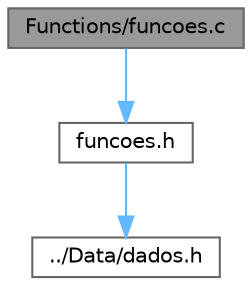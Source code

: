 digraph "Functions/funcoes.c"
{
 // LATEX_PDF_SIZE
  bgcolor="transparent";
  edge [fontname=Helvetica,fontsize=10,labelfontname=Helvetica,labelfontsize=10];
  node [fontname=Helvetica,fontsize=10,shape=box,height=0.2,width=0.4];
  Node1 [id="Node000001",label="Functions/funcoes.c",height=0.2,width=0.4,color="gray40", fillcolor="grey60", style="filled", fontcolor="black",tooltip="Ficheiro com as funções do menu."];
  Node1 -> Node2 [id="edge1_Node000001_Node000002",color="steelblue1",style="solid",tooltip=" "];
  Node2 [id="Node000002",label="funcoes.h",height=0.2,width=0.4,color="grey40", fillcolor="white", style="filled",URL="$funcoes_8h.html",tooltip="Ficheiro com as definições das funções do menu."];
  Node2 -> Node3 [id="edge2_Node000002_Node000003",color="steelblue1",style="solid",tooltip=" "];
  Node3 [id="Node000003",label="../Data/dados.h",height=0.2,width=0.4,color="grey40", fillcolor="white", style="filled",URL="$dados_8h.html",tooltip="Ficheiro com as estruturas das antenas e do nefasto."];
}
